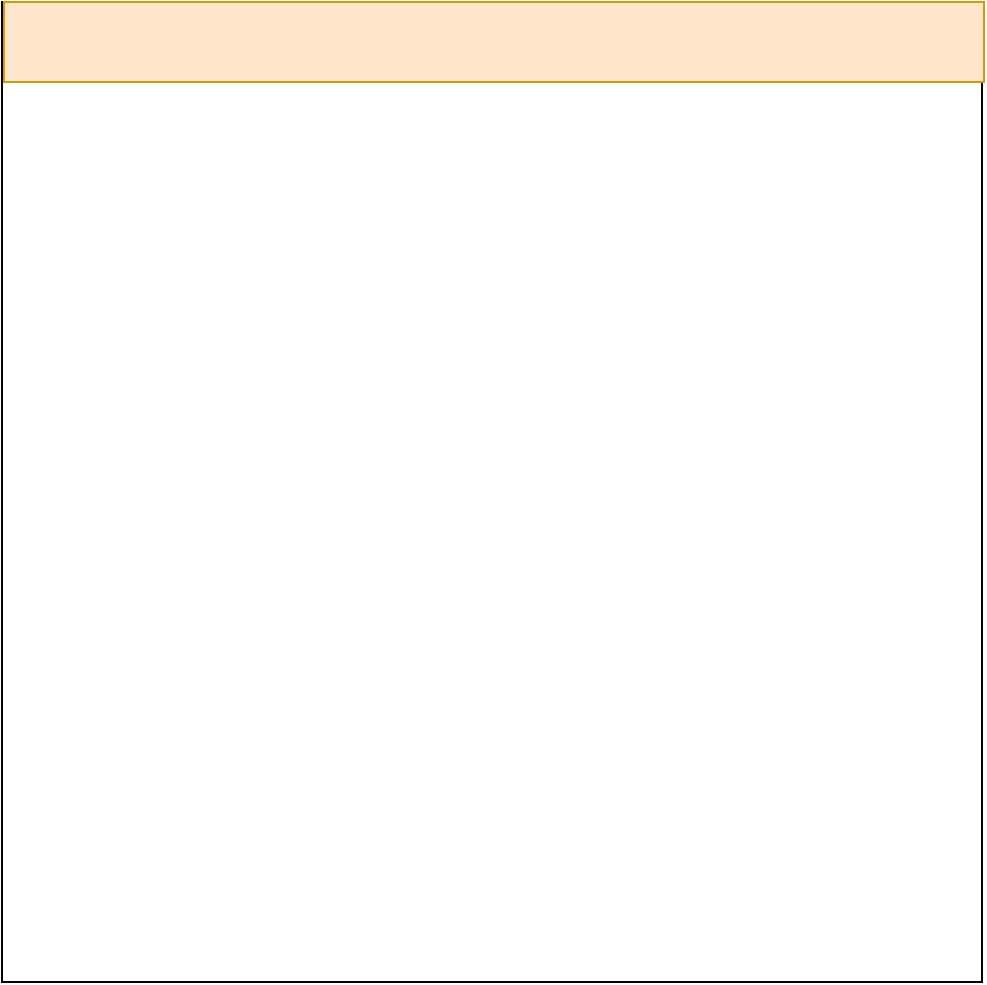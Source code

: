 <mxfile version="21.3.2" type="device">
  <diagram name="Trang-1" id="UMVFKxSl__mf0aEcpzXx">
    <mxGraphModel dx="1050" dy="541" grid="1" gridSize="10" guides="1" tooltips="1" connect="1" arrows="1" fold="1" page="1" pageScale="1" pageWidth="827" pageHeight="1169" math="0" shadow="0">
      <root>
        <mxCell id="0" />
        <mxCell id="1" parent="0" />
        <mxCell id="d2coSApUiMDZz-f0cRvu-1" value="" style="whiteSpace=wrap;html=1;aspect=fixed;" vertex="1" parent="1">
          <mxGeometry x="169" y="50" width="490" height="490" as="geometry" />
        </mxCell>
        <mxCell id="d2coSApUiMDZz-f0cRvu-2" value="" style="rounded=0;whiteSpace=wrap;html=1;fillColor=#ffe6cc;strokeColor=#d79b00;" vertex="1" parent="1">
          <mxGeometry x="170" y="50" width="490" height="40" as="geometry" />
        </mxCell>
      </root>
    </mxGraphModel>
  </diagram>
</mxfile>
